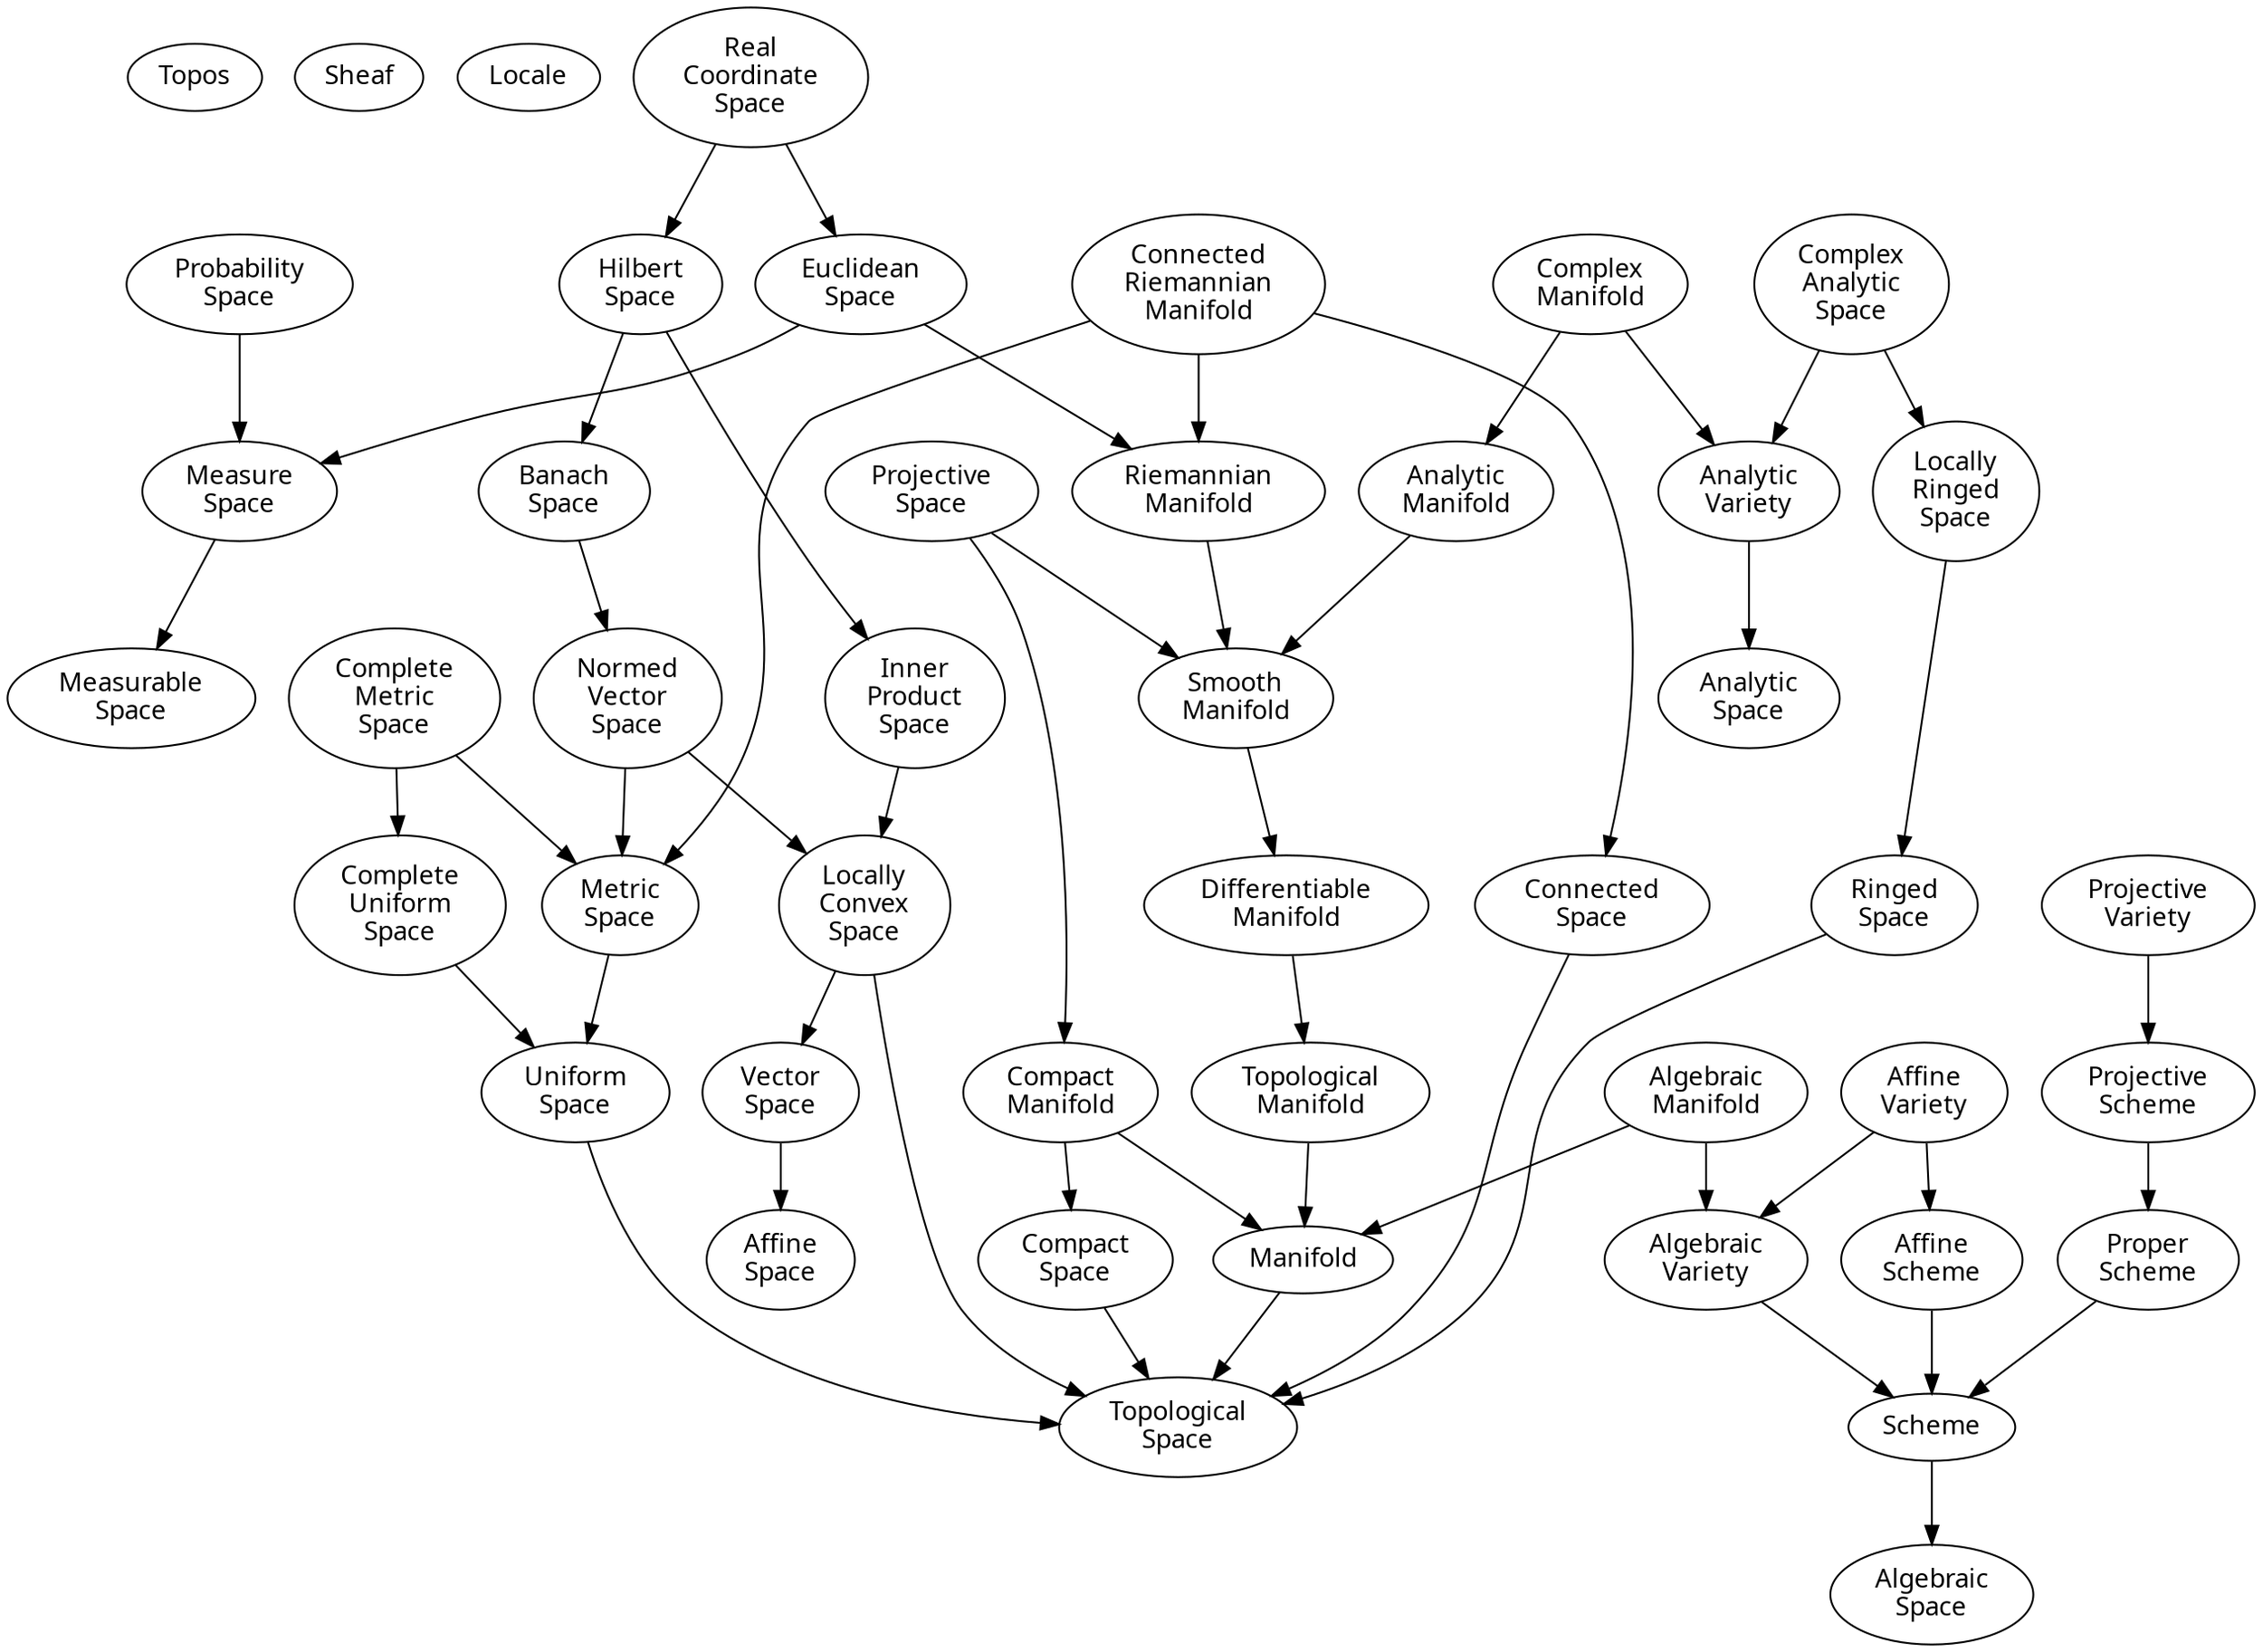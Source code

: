 digraph spaces {
  node [ fontname = "sans" ];

  "Topos";

  "Sheaf";

  "Locale";

  "Real\nCoordinate\nSpace";

  "Euclidean\nSpace";

  "Projective\nSpace";

  "Measure\nSpace";
  "Measurable\nSpace";

  "Complex\nManifold";
  "Analytic\nManifold";
  "Algebraic\nManifold";
  "Compact\nManifold";
  "Riemannian\nManifold";
  "Connected\nRiemannian\nManifold";
  "Smooth\nManifold";
  "Differentiable\nManifold";
  "Topological\nManifold";
  "Manifold";
  "Compact\nSpace";
  "Connected\nSpace";
  "Complete\nMetric\nSpace";
  "Complete\nUniform\nSpace";
  "Metric\nSpace";
  "Uniform\nSpace";
  "Topological\nSpace";

  "Hilbert\nSpace";
  "Banach\nSpace";
  "Normed\nVector\nSpace";
  "Inner\nProduct\nSpace";
  "Locally\nConvex\nSpace";
  "Vector\nSpace";
  "Affine\nSpace";

  "Projective\nVariety";
  "Affine\nVariety";
  "Algebraic\nVariety";
  "Analytic\nVariety";
  "Analytic\nSpace";
  "Affine\nScheme";
  "Scheme";
  "Algebraic\nSpace";

  "Complex\nAnalytic\nSpace";
  "Locally\nRinged\nSpace";
  "Analytic\nSpace";

  "Real\nCoordinate\nSpace" -> "Hilbert\nSpace"
  "Real\nCoordinate\nSpace" -> "Euclidean\nSpace"
  "Euclidean\nSpace" -> "Measure\nSpace"
  "Probability\nSpace" -> "Measure\nSpace"
  "Measure\nSpace" -> "Measurable\nSpace"

  "Hilbert\nSpace" -> "Banach\nSpace"
  "Hilbert\nSpace" -> "Inner\nProduct\nSpace"
  "Normed\nVector\nSpace" -> "Locally\nConvex\nSpace"
  "Inner\nProduct\nSpace" -> "Locally\nConvex\nSpace"
  "Locally\nConvex\nSpace" -> "Topological\nSpace"
  "Locally\nConvex\nSpace" -> "Vector\nSpace"
  "Vector\nSpace" -> "Affine\nSpace"

  "Banach\nSpace" -> "Normed\nVector\nSpace"
  "Normed\nVector\nSpace" -> "Metric\nSpace"
  "Complete\nMetric\nSpace" -> "Metric\nSpace"
  "Complete\nMetric\nSpace" -> "Complete\nUniform\nSpace"
  "Complete\nUniform\nSpace" -> "Uniform\nSpace"
  "Metric\nSpace" -> "Uniform\nSpace"
  "Uniform\nSpace" -> "Topological\nSpace"

  "Projective\nSpace" -> "Compact\nManifold"
  "Projective\nSpace" -> "Smooth\nManifold"
  "Euclidean\nSpace" -> "Riemannian\nManifold"
  "Connected\nRiemannian\nManifold" -> "Riemannian\nManifold"
  "Connected\nRiemannian\nManifold" -> "Connected\nSpace"
  "Connected\nRiemannian\nManifold" -> "Metric\nSpace"
  "Riemannian\nManifold" -> "Smooth\nManifold"
  "Analytic\nManifold" -> "Smooth\nManifold"
  "Smooth\nManifold" -> "Differentiable\nManifold"
  "Differentiable\nManifold" -> "Topological\nManifold"
  "Complex\nManifold" -> "Analytic\nManifold"
  "Topological\nManifold" -> "Manifold"
  "Compact\nManifold" -> "Manifold"
  "Compact\nManifold" -> "Compact\nSpace"
  "Compact\nSpace" -> "Topological\nSpace"
  "Connected\nSpace" -> "Topological\nSpace"
  "Manifold" -> "Topological\nSpace"

  "Projective\nVariety" -> "Projective\nScheme"
  "Projective\nScheme" -> "Proper\nScheme"
  "Proper\nScheme" -> "Scheme"
  "Complex\nManifold" -> "Analytic\nVariety"
  "Complex\nAnalytic\nSpace" -> "Analytic\nVariety"
  "Complex\nAnalytic\nSpace" -> "Locally\nRinged\nSpace"
  "Locally\nRinged\nSpace" -> "Ringed\nSpace"
  "Ringed\nSpace" -> "Topological\nSpace"
  "Analytic\nVariety" -> "Analytic\nSpace"
  "Algebraic\nManifold" -> "Algebraic\nVariety"
  "Algebraic\nManifold" -> "Manifold"
  "Algebraic\nVariety" -> "Scheme"
  "Affine\nVariety" -> "Algebraic\nVariety"
  "Affine\nVariety" -> "Affine\nScheme"
  "Affine\nScheme" -> "Scheme"
  "Scheme" -> "Algebraic\nSpace"

}
